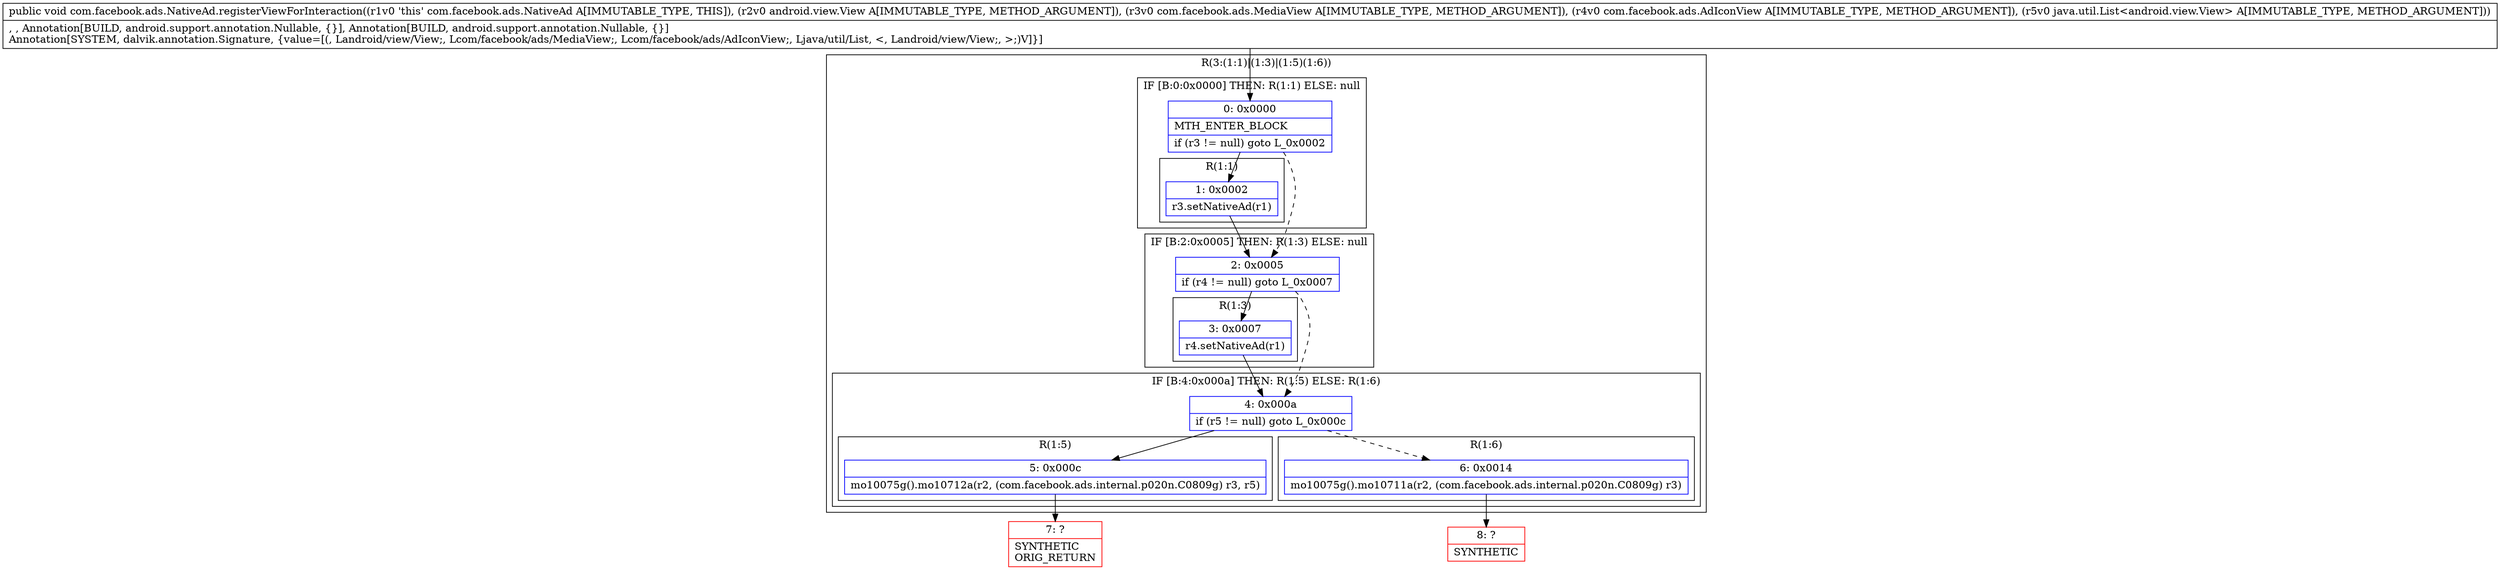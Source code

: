digraph "CFG forcom.facebook.ads.NativeAd.registerViewForInteraction(Landroid\/view\/View;Lcom\/facebook\/ads\/MediaView;Lcom\/facebook\/ads\/AdIconView;Ljava\/util\/List;)V" {
subgraph cluster_Region_1267988162 {
label = "R(3:(1:1)|(1:3)|(1:5)(1:6))";
node [shape=record,color=blue];
subgraph cluster_IfRegion_413587182 {
label = "IF [B:0:0x0000] THEN: R(1:1) ELSE: null";
node [shape=record,color=blue];
Node_0 [shape=record,label="{0\:\ 0x0000|MTH_ENTER_BLOCK\l|if (r3 != null) goto L_0x0002\l}"];
subgraph cluster_Region_1944128016 {
label = "R(1:1)";
node [shape=record,color=blue];
Node_1 [shape=record,label="{1\:\ 0x0002|r3.setNativeAd(r1)\l}"];
}
}
subgraph cluster_IfRegion_1620889714 {
label = "IF [B:2:0x0005] THEN: R(1:3) ELSE: null";
node [shape=record,color=blue];
Node_2 [shape=record,label="{2\:\ 0x0005|if (r4 != null) goto L_0x0007\l}"];
subgraph cluster_Region_887951173 {
label = "R(1:3)";
node [shape=record,color=blue];
Node_3 [shape=record,label="{3\:\ 0x0007|r4.setNativeAd(r1)\l}"];
}
}
subgraph cluster_IfRegion_441626256 {
label = "IF [B:4:0x000a] THEN: R(1:5) ELSE: R(1:6)";
node [shape=record,color=blue];
Node_4 [shape=record,label="{4\:\ 0x000a|if (r5 != null) goto L_0x000c\l}"];
subgraph cluster_Region_1637389888 {
label = "R(1:5)";
node [shape=record,color=blue];
Node_5 [shape=record,label="{5\:\ 0x000c|mo10075g().mo10712a(r2, (com.facebook.ads.internal.p020n.C0809g) r3, r5)\l}"];
}
subgraph cluster_Region_1736557889 {
label = "R(1:6)";
node [shape=record,color=blue];
Node_6 [shape=record,label="{6\:\ 0x0014|mo10075g().mo10711a(r2, (com.facebook.ads.internal.p020n.C0809g) r3)\l}"];
}
}
}
Node_7 [shape=record,color=red,label="{7\:\ ?|SYNTHETIC\lORIG_RETURN\l}"];
Node_8 [shape=record,color=red,label="{8\:\ ?|SYNTHETIC\l}"];
MethodNode[shape=record,label="{public void com.facebook.ads.NativeAd.registerViewForInteraction((r1v0 'this' com.facebook.ads.NativeAd A[IMMUTABLE_TYPE, THIS]), (r2v0 android.view.View A[IMMUTABLE_TYPE, METHOD_ARGUMENT]), (r3v0 com.facebook.ads.MediaView A[IMMUTABLE_TYPE, METHOD_ARGUMENT]), (r4v0 com.facebook.ads.AdIconView A[IMMUTABLE_TYPE, METHOD_ARGUMENT]), (r5v0 java.util.List\<android.view.View\> A[IMMUTABLE_TYPE, METHOD_ARGUMENT]))  | , , Annotation[BUILD, android.support.annotation.Nullable, \{\}], Annotation[BUILD, android.support.annotation.Nullable, \{\}]\lAnnotation[SYSTEM, dalvik.annotation.Signature, \{value=[(, Landroid\/view\/View;, Lcom\/facebook\/ads\/MediaView;, Lcom\/facebook\/ads\/AdIconView;, Ljava\/util\/List, \<, Landroid\/view\/View;, \>;)V]\}]\l}"];
MethodNode -> Node_0;
Node_0 -> Node_1;
Node_0 -> Node_2[style=dashed];
Node_1 -> Node_2;
Node_2 -> Node_3;
Node_2 -> Node_4[style=dashed];
Node_3 -> Node_4;
Node_4 -> Node_5;
Node_4 -> Node_6[style=dashed];
Node_5 -> Node_7;
Node_6 -> Node_8;
}

